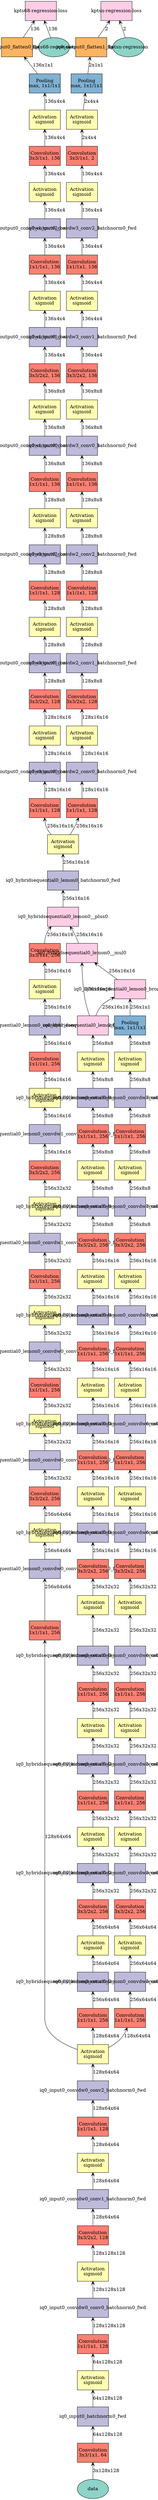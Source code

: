 digraph "../checkpoints/FM/v3/ok/init-128-normal-1.0-sym-v3" {
	data [label=data fillcolor="#8dd3c7" fixedsize=true height=0.8034 shape=oval style=filled width=1.3]
	iq0_input0_conv0_fwd [label="Convolution
3x3/1x1, 64" fillcolor="#fb8072" fixedsize=true height=0.8034 shape=box style=filled width=1.3]
	iq0_input0_batchnorm0_fwd [label=iq0_input0_batchnorm0_fwd fillcolor="#bebada" fixedsize=true height=0.8034 shape=box style=filled width=1.3]
	iq0_input0_sigmoid0_fwd [label="Activation
sigmoid" fillcolor="#ffffb3" fixedsize=true height=0.8034 shape=box style=filled width=1.3]
	iq0_input0_convdw0_conv0_conv0_fwd [label="Convolution
1x1/1x1, 128" fillcolor="#fb8072" fixedsize=true height=0.8034 shape=box style=filled width=1.3]
	iq0_input0_convdw0_conv0_batchnorm0_fwd [label=iq0_input0_convdw0_conv0_batchnorm0_fwd fillcolor="#bebada" fixedsize=true height=0.8034 shape=box style=filled width=1.3]
	iq0_input0_convdw0_conv0_sigmoid0_fwd [label="Activation
sigmoid" fillcolor="#ffffb3" fixedsize=true height=0.8034 shape=box style=filled width=1.3]
	iq0_input0_convdw0_conv1_conv0_fwd [label="Convolution
3x3/2x2, 128" fillcolor="#fb8072" fixedsize=true height=0.8034 shape=box style=filled width=1.3]
	iq0_input0_convdw0_conv1_batchnorm0_fwd [label=iq0_input0_convdw0_conv1_batchnorm0_fwd fillcolor="#bebada" fixedsize=true height=0.8034 shape=box style=filled width=1.3]
	iq0_input0_convdw0_conv1_sigmoid0_fwd [label="Activation
sigmoid" fillcolor="#ffffb3" fixedsize=true height=0.8034 shape=box style=filled width=1.3]
	iq0_input0_convdw0_conv2_conv0_fwd [label="Convolution
1x1/1x1, 128" fillcolor="#fb8072" fixedsize=true height=0.8034 shape=box style=filled width=1.3]
	iq0_input0_convdw0_conv2_batchnorm0_fwd [label=iq0_input0_convdw0_conv2_batchnorm0_fwd fillcolor="#bebada" fixedsize=true height=0.8034 shape=box style=filled width=1.3]
	iq0_input0_convdw0_conv2_sigmoid0_fwd [label="Activation
sigmoid" fillcolor="#ffffb3" fixedsize=true height=0.8034 shape=box style=filled width=1.3]
	iq0_hybridsequential0_lemon0_convdw0_conv0_conv0_fwd [label="Convolution
1x1/1x1, 256" fillcolor="#fb8072" fixedsize=true height=0.8034 shape=box style=filled width=1.3]
	iq0_hybridsequential0_lemon0_convdw0_conv0_batchnorm0_fwd [label=iq0_hybridsequential0_lemon0_convdw0_conv0_batchnorm0_fwd fillcolor="#bebada" fixedsize=true height=0.8034 shape=box style=filled width=1.3]
	iq0_hybridsequential0_lemon0_convdw0_conv0_sigmoid0_fwd [label="Activation
sigmoid" fillcolor="#ffffb3" fixedsize=true height=0.8034 shape=box style=filled width=1.3]
	iq0_hybridsequential0_lemon0_convdw0_conv1_conv0_fwd [label="Convolution
3x3/2x2, 256" fillcolor="#fb8072" fixedsize=true height=0.8034 shape=box style=filled width=1.3]
	iq0_hybridsequential0_lemon0_convdw0_conv1_batchnorm0_fwd [label=iq0_hybridsequential0_lemon0_convdw0_conv1_batchnorm0_fwd fillcolor="#bebada" fixedsize=true height=0.8034 shape=box style=filled width=1.3]
	iq0_hybridsequential0_lemon0_convdw0_conv1_sigmoid0_fwd [label="Activation
sigmoid" fillcolor="#ffffb3" fixedsize=true height=0.8034 shape=box style=filled width=1.3]
	iq0_hybridsequential0_lemon0_convdw0_conv2_conv0_fwd [label="Convolution
1x1/1x1, 256" fillcolor="#fb8072" fixedsize=true height=0.8034 shape=box style=filled width=1.3]
	iq0_hybridsequential0_lemon0_convdw0_conv2_batchnorm0_fwd [label=iq0_hybridsequential0_lemon0_convdw0_conv2_batchnorm0_fwd fillcolor="#bebada" fixedsize=true height=0.8034 shape=box style=filled width=1.3]
	iq0_hybridsequential0_lemon0_convdw0_conv2_sigmoid0_fwd [label="Activation
sigmoid" fillcolor="#ffffb3" fixedsize=true height=0.8034 shape=box style=filled width=1.3]
	iq0_hybridsequential0_lemon0_convdw1_conv0_conv0_fwd [label="Convolution
1x1/1x1, 256" fillcolor="#fb8072" fixedsize=true height=0.8034 shape=box style=filled width=1.3]
	iq0_hybridsequential0_lemon0_convdw1_conv0_batchnorm0_fwd [label=iq0_hybridsequential0_lemon0_convdw1_conv0_batchnorm0_fwd fillcolor="#bebada" fixedsize=true height=0.8034 shape=box style=filled width=1.3]
	iq0_hybridsequential0_lemon0_convdw1_conv0_sigmoid0_fwd [label="Activation
sigmoid" fillcolor="#ffffb3" fixedsize=true height=0.8034 shape=box style=filled width=1.3]
	iq0_hybridsequential0_lemon0_convdw1_conv1_conv0_fwd [label="Convolution
3x3/2x2, 256" fillcolor="#fb8072" fixedsize=true height=0.8034 shape=box style=filled width=1.3]
	iq0_hybridsequential0_lemon0_convdw1_conv1_batchnorm0_fwd [label=iq0_hybridsequential0_lemon0_convdw1_conv1_batchnorm0_fwd fillcolor="#bebada" fixedsize=true height=0.8034 shape=box style=filled width=1.3]
	iq0_hybridsequential0_lemon0_convdw1_conv1_sigmoid0_fwd [label="Activation
sigmoid" fillcolor="#ffffb3" fixedsize=true height=0.8034 shape=box style=filled width=1.3]
	iq0_hybridsequential0_lemon0_convdw1_conv2_conv0_fwd [label="Convolution
1x1/1x1, 256" fillcolor="#fb8072" fixedsize=true height=0.8034 shape=box style=filled width=1.3]
	iq0_hybridsequential0_lemon0_convdw1_conv2_batchnorm0_fwd [label=iq0_hybridsequential0_lemon0_convdw1_conv2_batchnorm0_fwd fillcolor="#bebada" fixedsize=true height=0.8034 shape=box style=filled width=1.3]
	iq0_hybridsequential0_lemon0_convdw1_conv2_sigmoid0_fwd [label="Activation
sigmoid" fillcolor="#ffffb3" fixedsize=true height=0.8034 shape=box style=filled width=1.3]
	iq0_hybridsequential0_lemon0_conv0_fwd [label="Convolution
3x3/1x1, 256" fillcolor="#fb8072" fixedsize=true height=0.8034 shape=box style=filled width=1.3]
	iq0_hybridsequential0_lemon0_convdw2_conv0_conv0_fwd [label="Convolution
1x1/1x1, 256" fillcolor="#fb8072" fixedsize=true height=0.8034 shape=box style=filled width=1.3]
	iq0_hybridsequential0_lemon0_convdw2_conv0_batchnorm0_fwd [label=iq0_hybridsequential0_lemon0_convdw2_conv0_batchnorm0_fwd fillcolor="#bebada" fixedsize=true height=0.8034 shape=box style=filled width=1.3]
	iq0_hybridsequential0_lemon0_convdw2_conv0_sigmoid0_fwd [label="Activation
sigmoid" fillcolor="#ffffb3" fixedsize=true height=0.8034 shape=box style=filled width=1.3]
	iq0_hybridsequential0_lemon0_convdw2_conv1_conv0_fwd [label="Convolution
3x3/2x2, 256" fillcolor="#fb8072" fixedsize=true height=0.8034 shape=box style=filled width=1.3]
	iq0_hybridsequential0_lemon0_convdw2_conv1_batchnorm0_fwd [label=iq0_hybridsequential0_lemon0_convdw2_conv1_batchnorm0_fwd fillcolor="#bebada" fixedsize=true height=0.8034 shape=box style=filled width=1.3]
	iq0_hybridsequential0_lemon0_convdw2_conv1_sigmoid0_fwd [label="Activation
sigmoid" fillcolor="#ffffb3" fixedsize=true height=0.8034 shape=box style=filled width=1.3]
	iq0_hybridsequential0_lemon0_convdw2_conv2_conv0_fwd [label="Convolution
1x1/1x1, 256" fillcolor="#fb8072" fixedsize=true height=0.8034 shape=box style=filled width=1.3]
	iq0_hybridsequential0_lemon0_convdw2_conv2_batchnorm0_fwd [label=iq0_hybridsequential0_lemon0_convdw2_conv2_batchnorm0_fwd fillcolor="#bebada" fixedsize=true height=0.8034 shape=box style=filled width=1.3]
	iq0_hybridsequential0_lemon0_convdw2_conv2_sigmoid0_fwd [label="Activation
sigmoid" fillcolor="#ffffb3" fixedsize=true height=0.8034 shape=box style=filled width=1.3]
	iq0_hybridsequential0_lemon0_convdw3_conv0_conv0_fwd [label="Convolution
1x1/1x1, 256" fillcolor="#fb8072" fixedsize=true height=0.8034 shape=box style=filled width=1.3]
	iq0_hybridsequential0_lemon0_convdw3_conv0_batchnorm0_fwd [label=iq0_hybridsequential0_lemon0_convdw3_conv0_batchnorm0_fwd fillcolor="#bebada" fixedsize=true height=0.8034 shape=box style=filled width=1.3]
	iq0_hybridsequential0_lemon0_convdw3_conv0_sigmoid0_fwd [label="Activation
sigmoid" fillcolor="#ffffb3" fixedsize=true height=0.8034 shape=box style=filled width=1.3]
	iq0_hybridsequential0_lemon0_convdw3_conv1_conv0_fwd [label="Convolution
3x3/2x2, 256" fillcolor="#fb8072" fixedsize=true height=0.8034 shape=box style=filled width=1.3]
	iq0_hybridsequential0_lemon0_convdw3_conv1_batchnorm0_fwd [label=iq0_hybridsequential0_lemon0_convdw3_conv1_batchnorm0_fwd fillcolor="#bebada" fixedsize=true height=0.8034 shape=box style=filled width=1.3]
	iq0_hybridsequential0_lemon0_convdw3_conv1_sigmoid0_fwd [label="Activation
sigmoid" fillcolor="#ffffb3" fixedsize=true height=0.8034 shape=box style=filled width=1.3]
	iq0_hybridsequential0_lemon0_convdw3_conv2_conv0_fwd [label="Convolution
1x1/1x1, 256" fillcolor="#fb8072" fixedsize=true height=0.8034 shape=box style=filled width=1.3]
	iq0_hybridsequential0_lemon0_convdw3_conv2_batchnorm0_fwd [label=iq0_hybridsequential0_lemon0_convdw3_conv2_batchnorm0_fwd fillcolor="#bebada" fixedsize=true height=0.8034 shape=box style=filled width=1.3]
	iq0_hybridsequential0_lemon0_convdw3_conv2_sigmoid0_fwd [label="Activation
sigmoid" fillcolor="#ffffb3" fixedsize=true height=0.8034 shape=box style=filled width=1.3]
	iq0_hybridsequential0_lemon0_convdw4_conv0_conv0_fwd [label="Convolution
1x1/1x1, 256" fillcolor="#fb8072" fixedsize=true height=0.8034 shape=box style=filled width=1.3]
	iq0_hybridsequential0_lemon0_convdw4_conv0_batchnorm0_fwd [label=iq0_hybridsequential0_lemon0_convdw4_conv0_batchnorm0_fwd fillcolor="#bebada" fixedsize=true height=0.8034 shape=box style=filled width=1.3]
	iq0_hybridsequential0_lemon0_convdw4_conv0_sigmoid0_fwd [label="Activation
sigmoid" fillcolor="#ffffb3" fixedsize=true height=0.8034 shape=box style=filled width=1.3]
	iq0_hybridsequential0_lemon0_convdw4_conv1_conv0_fwd [label="Convolution
3x3/2x2, 256" fillcolor="#fb8072" fixedsize=true height=0.8034 shape=box style=filled width=1.3]
	iq0_hybridsequential0_lemon0_convdw4_conv1_batchnorm0_fwd [label=iq0_hybridsequential0_lemon0_convdw4_conv1_batchnorm0_fwd fillcolor="#bebada" fixedsize=true height=0.8034 shape=box style=filled width=1.3]
	iq0_hybridsequential0_lemon0_convdw4_conv1_sigmoid0_fwd [label="Activation
sigmoid" fillcolor="#ffffb3" fixedsize=true height=0.8034 shape=box style=filled width=1.3]
	iq0_hybridsequential0_lemon0_convdw4_conv2_conv0_fwd [label="Convolution
1x1/1x1, 256" fillcolor="#fb8072" fixedsize=true height=0.8034 shape=box style=filled width=1.3]
	iq0_hybridsequential0_lemon0_convdw4_conv2_batchnorm0_fwd [label=iq0_hybridsequential0_lemon0_convdw4_conv2_batchnorm0_fwd fillcolor="#bebada" fixedsize=true height=0.8034 shape=box style=filled width=1.3]
	iq0_hybridsequential0_lemon0_convdw4_conv2_sigmoid0_fwd [label="Activation
sigmoid" fillcolor="#ffffb3" fixedsize=true height=0.8034 shape=box style=filled width=1.3]
	iq0_hybridsequential0_lemon0_conv1_fwd [label=iq0_hybridsequential0_lemon0_conv1_fwd fillcolor="#fccde5" fixedsize=true height=0.8034 shape=box style=filled width=1.3]
	iq0_hybridsequential0_lemon0_convdw5_conv0_conv0_fwd [label="Convolution
1x1/1x1, 256" fillcolor="#fb8072" fixedsize=true height=0.8034 shape=box style=filled width=1.3]
	iq0_hybridsequential0_lemon0_convdw5_conv0_batchnorm0_fwd [label=iq0_hybridsequential0_lemon0_convdw5_conv0_batchnorm0_fwd fillcolor="#bebada" fixedsize=true height=0.8034 shape=box style=filled width=1.3]
	iq0_hybridsequential0_lemon0_convdw5_conv0_sigmoid0_fwd [label="Activation
sigmoid" fillcolor="#ffffb3" fixedsize=true height=0.8034 shape=box style=filled width=1.3]
	iq0_hybridsequential0_lemon0_convdw5_conv1_conv0_fwd [label="Convolution
3x3/2x2, 256" fillcolor="#fb8072" fixedsize=true height=0.8034 shape=box style=filled width=1.3]
	iq0_hybridsequential0_lemon0_convdw5_conv1_batchnorm0_fwd [label=iq0_hybridsequential0_lemon0_convdw5_conv1_batchnorm0_fwd fillcolor="#bebada" fixedsize=true height=0.8034 shape=box style=filled width=1.3]
	iq0_hybridsequential0_lemon0_convdw5_conv1_sigmoid0_fwd [label="Activation
sigmoid" fillcolor="#ffffb3" fixedsize=true height=0.8034 shape=box style=filled width=1.3]
	iq0_hybridsequential0_lemon0_convdw5_conv2_conv0_fwd [label="Convolution
1x1/1x1, 256" fillcolor="#fb8072" fixedsize=true height=0.8034 shape=box style=filled width=1.3]
	iq0_hybridsequential0_lemon0_convdw5_conv2_batchnorm0_fwd [label=iq0_hybridsequential0_lemon0_convdw5_conv2_batchnorm0_fwd fillcolor="#bebada" fixedsize=true height=0.8034 shape=box style=filled width=1.3]
	iq0_hybridsequential0_lemon0_convdw5_conv2_sigmoid0_fwd [label="Activation
sigmoid" fillcolor="#ffffb3" fixedsize=true height=0.8034 shape=box style=filled width=1.3]
	iq0_hybridsequential0_lemon0_convdw6_conv0_conv0_fwd [label="Convolution
1x1/1x1, 256" fillcolor="#fb8072" fixedsize=true height=0.8034 shape=box style=filled width=1.3]
	iq0_hybridsequential0_lemon0_convdw6_conv0_batchnorm0_fwd [label=iq0_hybridsequential0_lemon0_convdw6_conv0_batchnorm0_fwd fillcolor="#bebada" fixedsize=true height=0.8034 shape=box style=filled width=1.3]
	iq0_hybridsequential0_lemon0_convdw6_conv0_sigmoid0_fwd [label="Activation
sigmoid" fillcolor="#ffffb3" fixedsize=true height=0.8034 shape=box style=filled width=1.3]
	iq0_hybridsequential0_lemon0_convdw6_conv1_conv0_fwd [label="Convolution
3x3/2x2, 256" fillcolor="#fb8072" fixedsize=true height=0.8034 shape=box style=filled width=1.3]
	iq0_hybridsequential0_lemon0_convdw6_conv1_batchnorm0_fwd [label=iq0_hybridsequential0_lemon0_convdw6_conv1_batchnorm0_fwd fillcolor="#bebada" fixedsize=true height=0.8034 shape=box style=filled width=1.3]
	iq0_hybridsequential0_lemon0_convdw6_conv1_sigmoid0_fwd [label="Activation
sigmoid" fillcolor="#ffffb3" fixedsize=true height=0.8034 shape=box style=filled width=1.3]
	iq0_hybridsequential0_lemon0_convdw6_conv2_conv0_fwd [label="Convolution
1x1/1x1, 256" fillcolor="#fb8072" fixedsize=true height=0.8034 shape=box style=filled width=1.3]
	iq0_hybridsequential0_lemon0_convdw6_conv2_batchnorm0_fwd [label=iq0_hybridsequential0_lemon0_convdw6_conv2_batchnorm0_fwd fillcolor="#bebada" fixedsize=true height=0.8034 shape=box style=filled width=1.3]
	iq0_hybridsequential0_lemon0_convdw6_conv2_sigmoid0_fwd [label="Activation
sigmoid" fillcolor="#ffffb3" fixedsize=true height=0.8034 shape=box style=filled width=1.3]
	iq0_hybridsequential0_lemon0_convdw7_conv0_conv0_fwd [label="Convolution
1x1/1x1, 256" fillcolor="#fb8072" fixedsize=true height=0.8034 shape=box style=filled width=1.3]
	iq0_hybridsequential0_lemon0_convdw7_conv0_batchnorm0_fwd [label=iq0_hybridsequential0_lemon0_convdw7_conv0_batchnorm0_fwd fillcolor="#bebada" fixedsize=true height=0.8034 shape=box style=filled width=1.3]
	iq0_hybridsequential0_lemon0_convdw7_conv0_sigmoid0_fwd [label="Activation
sigmoid" fillcolor="#ffffb3" fixedsize=true height=0.8034 shape=box style=filled width=1.3]
	iq0_hybridsequential0_lemon0_convdw7_conv1_conv0_fwd [label="Convolution
3x3/2x2, 256" fillcolor="#fb8072" fixedsize=true height=0.8034 shape=box style=filled width=1.3]
	iq0_hybridsequential0_lemon0_convdw7_conv1_batchnorm0_fwd [label=iq0_hybridsequential0_lemon0_convdw7_conv1_batchnorm0_fwd fillcolor="#bebada" fixedsize=true height=0.8034 shape=box style=filled width=1.3]
	iq0_hybridsequential0_lemon0_convdw7_conv1_sigmoid0_fwd [label="Activation
sigmoid" fillcolor="#ffffb3" fixedsize=true height=0.8034 shape=box style=filled width=1.3]
	iq0_hybridsequential0_lemon0_convdw7_conv2_conv0_fwd [label="Convolution
1x1/1x1, 256" fillcolor="#fb8072" fixedsize=true height=0.8034 shape=box style=filled width=1.3]
	iq0_hybridsequential0_lemon0_convdw7_conv2_batchnorm0_fwd [label=iq0_hybridsequential0_lemon0_convdw7_conv2_batchnorm0_fwd fillcolor="#bebada" fixedsize=true height=0.8034 shape=box style=filled width=1.3]
	iq0_hybridsequential0_lemon0_convdw7_conv2_sigmoid0_fwd [label="Activation
sigmoid" fillcolor="#ffffb3" fixedsize=true height=0.8034 shape=box style=filled width=1.3]
	iq0_hybridsequential0_lemon0_pool0_fwd [label="Pooling
max, 1x1/1x1" fillcolor="#80b1d3" fixedsize=true height=0.8034 shape=box style=filled width=1.3]
	iq0_hybridsequential0_lemon0_broadcast_like0 [label=iq0_hybridsequential0_lemon0_broadcast_like0 fillcolor="#fccde5" fixedsize=true height=0.8034 shape=box style=filled width=1.3]
	iq0_hybridsequential0_lemon0__mul0 [label=iq0_hybridsequential0_lemon0__mul0 fillcolor="#fccde5" fixedsize=true height=0.8034 shape=box style=filled width=1.3]
	iq0_hybridsequential0_lemon0__plus0 [label=iq0_hybridsequential0_lemon0__plus0 fillcolor="#fccde5" fixedsize=true height=0.8034 shape=box style=filled width=1.3]
	iq0_hybridsequential0_lemon0_batchnorm0_fwd [label=iq0_hybridsequential0_lemon0_batchnorm0_fwd fillcolor="#bebada" fixedsize=true height=0.8034 shape=box style=filled width=1.3]
	iq0_hybridsequential0_lemon0_sigmoid0_fwd [label="Activation
sigmoid" fillcolor="#ffffb3" fixedsize=true height=0.8034 shape=box style=filled width=1.3]
	iq0_output0_convdw0_conv0_conv0_fwd [label="Convolution
1x1/1x1, 128" fillcolor="#fb8072" fixedsize=true height=0.8034 shape=box style=filled width=1.3]
	iq0_output0_convdw0_conv0_batchnorm0_fwd [label=iq0_output0_convdw0_conv0_batchnorm0_fwd fillcolor="#bebada" fixedsize=true height=0.8034 shape=box style=filled width=1.3]
	iq0_output0_convdw0_conv0_sigmoid0_fwd [label="Activation
sigmoid" fillcolor="#ffffb3" fixedsize=true height=0.8034 shape=box style=filled width=1.3]
	iq0_output0_convdw0_conv1_conv0_fwd [label="Convolution
3x3/2x2, 128" fillcolor="#fb8072" fixedsize=true height=0.8034 shape=box style=filled width=1.3]
	iq0_output0_convdw0_conv1_batchnorm0_fwd [label=iq0_output0_convdw0_conv1_batchnorm0_fwd fillcolor="#bebada" fixedsize=true height=0.8034 shape=box style=filled width=1.3]
	iq0_output0_convdw0_conv1_sigmoid0_fwd [label="Activation
sigmoid" fillcolor="#ffffb3" fixedsize=true height=0.8034 shape=box style=filled width=1.3]
	iq0_output0_convdw0_conv2_conv0_fwd [label="Convolution
1x1/1x1, 128" fillcolor="#fb8072" fixedsize=true height=0.8034 shape=box style=filled width=1.3]
	iq0_output0_convdw0_conv2_batchnorm0_fwd [label=iq0_output0_convdw0_conv2_batchnorm0_fwd fillcolor="#bebada" fixedsize=true height=0.8034 shape=box style=filled width=1.3]
	iq0_output0_convdw0_conv2_sigmoid0_fwd [label="Activation
sigmoid" fillcolor="#ffffb3" fixedsize=true height=0.8034 shape=box style=filled width=1.3]
	iq0_output0_convdw1_conv0_conv0_fwd [label="Convolution
1x1/1x1, 136" fillcolor="#fb8072" fixedsize=true height=0.8034 shape=box style=filled width=1.3]
	iq0_output0_convdw1_conv0_batchnorm0_fwd [label=iq0_output0_convdw1_conv0_batchnorm0_fwd fillcolor="#bebada" fixedsize=true height=0.8034 shape=box style=filled width=1.3]
	iq0_output0_convdw1_conv0_sigmoid0_fwd [label="Activation
sigmoid" fillcolor="#ffffb3" fixedsize=true height=0.8034 shape=box style=filled width=1.3]
	iq0_output0_convdw1_conv1_conv0_fwd [label="Convolution
3x3/2x2, 136" fillcolor="#fb8072" fixedsize=true height=0.8034 shape=box style=filled width=1.3]
	iq0_output0_convdw1_conv1_batchnorm0_fwd [label=iq0_output0_convdw1_conv1_batchnorm0_fwd fillcolor="#bebada" fixedsize=true height=0.8034 shape=box style=filled width=1.3]
	iq0_output0_convdw1_conv1_sigmoid0_fwd [label="Activation
sigmoid" fillcolor="#ffffb3" fixedsize=true height=0.8034 shape=box style=filled width=1.3]
	iq0_output0_convdw1_conv2_conv0_fwd [label="Convolution
1x1/1x1, 136" fillcolor="#fb8072" fixedsize=true height=0.8034 shape=box style=filled width=1.3]
	iq0_output0_convdw1_conv2_batchnorm0_fwd [label=iq0_output0_convdw1_conv2_batchnorm0_fwd fillcolor="#bebada" fixedsize=true height=0.8034 shape=box style=filled width=1.3]
	iq0_output0_convdw1_conv2_sigmoid0_fwd [label="Activation
sigmoid" fillcolor="#ffffb3" fixedsize=true height=0.8034 shape=box style=filled width=1.3]
	iq0_output0_conv0_fwd [label="Convolution
3x3/1x1, 136" fillcolor="#fb8072" fixedsize=true height=0.8034 shape=box style=filled width=1.3]
	iq0_output0_sigmoid0_fwd [label="Activation
sigmoid" fillcolor="#ffffb3" fixedsize=true height=0.8034 shape=box style=filled width=1.3]
	iq0_output0_pool0_fwd [label="Pooling
max, 1x1/1x1" fillcolor="#80b1d3" fixedsize=true height=0.8034 shape=box style=filled width=1.3]
	iq0_output0_flatten0_flatten0 [label=iq0_output0_flatten0_flatten0 fillcolor="#fdb462" fixedsize=true height=0.8034 shape=box style=filled width=1.3]
	"kpts68-regression" [label="kpts68-regression" fillcolor="#8dd3c7" fixedsize=true height=0.8034 shape=oval style=filled width=1.3]
	"kpts68-regression-loss" [label="kpts68-regression-loss" fillcolor="#fccde5" fixedsize=true height=0.8034 shape=box style=filled width=1.3]
	iq0_output0_convdw2_conv0_conv0_fwd [label="Convolution
1x1/1x1, 128" fillcolor="#fb8072" fixedsize=true height=0.8034 shape=box style=filled width=1.3]
	iq0_output0_convdw2_conv0_batchnorm0_fwd [label=iq0_output0_convdw2_conv0_batchnorm0_fwd fillcolor="#bebada" fixedsize=true height=0.8034 shape=box style=filled width=1.3]
	iq0_output0_convdw2_conv0_sigmoid0_fwd [label="Activation
sigmoid" fillcolor="#ffffb3" fixedsize=true height=0.8034 shape=box style=filled width=1.3]
	iq0_output0_convdw2_conv1_conv0_fwd [label="Convolution
3x3/2x2, 128" fillcolor="#fb8072" fixedsize=true height=0.8034 shape=box style=filled width=1.3]
	iq0_output0_convdw2_conv1_batchnorm0_fwd [label=iq0_output0_convdw2_conv1_batchnorm0_fwd fillcolor="#bebada" fixedsize=true height=0.8034 shape=box style=filled width=1.3]
	iq0_output0_convdw2_conv1_sigmoid0_fwd [label="Activation
sigmoid" fillcolor="#ffffb3" fixedsize=true height=0.8034 shape=box style=filled width=1.3]
	iq0_output0_convdw2_conv2_conv0_fwd [label="Convolution
1x1/1x1, 128" fillcolor="#fb8072" fixedsize=true height=0.8034 shape=box style=filled width=1.3]
	iq0_output0_convdw2_conv2_batchnorm0_fwd [label=iq0_output0_convdw2_conv2_batchnorm0_fwd fillcolor="#bebada" fixedsize=true height=0.8034 shape=box style=filled width=1.3]
	iq0_output0_convdw2_conv2_sigmoid0_fwd [label="Activation
sigmoid" fillcolor="#ffffb3" fixedsize=true height=0.8034 shape=box style=filled width=1.3]
	iq0_output0_convdw3_conv0_conv0_fwd [label="Convolution
1x1/1x1, 136" fillcolor="#fb8072" fixedsize=true height=0.8034 shape=box style=filled width=1.3]
	iq0_output0_convdw3_conv0_batchnorm0_fwd [label=iq0_output0_convdw3_conv0_batchnorm0_fwd fillcolor="#bebada" fixedsize=true height=0.8034 shape=box style=filled width=1.3]
	iq0_output0_convdw3_conv0_sigmoid0_fwd [label="Activation
sigmoid" fillcolor="#ffffb3" fixedsize=true height=0.8034 shape=box style=filled width=1.3]
	iq0_output0_convdw3_conv1_conv0_fwd [label="Convolution
3x3/2x2, 136" fillcolor="#fb8072" fixedsize=true height=0.8034 shape=box style=filled width=1.3]
	iq0_output0_convdw3_conv1_batchnorm0_fwd [label=iq0_output0_convdw3_conv1_batchnorm0_fwd fillcolor="#bebada" fixedsize=true height=0.8034 shape=box style=filled width=1.3]
	iq0_output0_convdw3_conv1_sigmoid0_fwd [label="Activation
sigmoid" fillcolor="#ffffb3" fixedsize=true height=0.8034 shape=box style=filled width=1.3]
	iq0_output0_convdw3_conv2_conv0_fwd [label="Convolution
1x1/1x1, 136" fillcolor="#fb8072" fixedsize=true height=0.8034 shape=box style=filled width=1.3]
	iq0_output0_convdw3_conv2_batchnorm0_fwd [label=iq0_output0_convdw3_conv2_batchnorm0_fwd fillcolor="#bebada" fixedsize=true height=0.8034 shape=box style=filled width=1.3]
	iq0_output0_convdw3_conv2_sigmoid0_fwd [label="Activation
sigmoid" fillcolor="#ffffb3" fixedsize=true height=0.8034 shape=box style=filled width=1.3]
	iq0_output0_conv1_fwd [label="Convolution
3x3/1x1, 2" fillcolor="#fb8072" fixedsize=true height=0.8034 shape=box style=filled width=1.3]
	iq0_output0_sigmoid1_fwd [label="Activation
sigmoid" fillcolor="#ffffb3" fixedsize=true height=0.8034 shape=box style=filled width=1.3]
	iq0_output0_pool1_fwd [label="Pooling
max, 1x1/1x1" fillcolor="#80b1d3" fixedsize=true height=0.8034 shape=box style=filled width=1.3]
	iq0_output0_flatten1_flatten0 [label=iq0_output0_flatten1_flatten0 fillcolor="#fdb462" fixedsize=true height=0.8034 shape=box style=filled width=1.3]
	"kptsn-regression" [label="kptsn-regression" fillcolor="#8dd3c7" fixedsize=true height=0.8034 shape=oval style=filled width=1.3]
	"kptsn-regression-loss" [label="kptsn-regression-loss" fillcolor="#fccde5" fixedsize=true height=0.8034 shape=box style=filled width=1.3]
	iq0_input0_conv0_fwd -> data [label="3x128x128" arrowtail=open dir=back]
	iq0_input0_batchnorm0_fwd -> iq0_input0_conv0_fwd [label="64x128x128" arrowtail=open dir=back]
	iq0_input0_sigmoid0_fwd -> iq0_input0_batchnorm0_fwd [label="64x128x128" arrowtail=open dir=back]
	iq0_input0_convdw0_conv0_conv0_fwd -> iq0_input0_sigmoid0_fwd [label="64x128x128" arrowtail=open dir=back]
	iq0_input0_convdw0_conv0_batchnorm0_fwd -> iq0_input0_convdw0_conv0_conv0_fwd [label="128x128x128" arrowtail=open dir=back]
	iq0_input0_convdw0_conv0_sigmoid0_fwd -> iq0_input0_convdw0_conv0_batchnorm0_fwd [label="128x128x128" arrowtail=open dir=back]
	iq0_input0_convdw0_conv1_conv0_fwd -> iq0_input0_convdw0_conv0_sigmoid0_fwd [label="128x128x128" arrowtail=open dir=back]
	iq0_input0_convdw0_conv1_batchnorm0_fwd -> iq0_input0_convdw0_conv1_conv0_fwd [label="128x64x64" arrowtail=open dir=back]
	iq0_input0_convdw0_conv1_sigmoid0_fwd -> iq0_input0_convdw0_conv1_batchnorm0_fwd [label="128x64x64" arrowtail=open dir=back]
	iq0_input0_convdw0_conv2_conv0_fwd -> iq0_input0_convdw0_conv1_sigmoid0_fwd [label="128x64x64" arrowtail=open dir=back]
	iq0_input0_convdw0_conv2_batchnorm0_fwd -> iq0_input0_convdw0_conv2_conv0_fwd [label="128x64x64" arrowtail=open dir=back]
	iq0_input0_convdw0_conv2_sigmoid0_fwd -> iq0_input0_convdw0_conv2_batchnorm0_fwd [label="128x64x64" arrowtail=open dir=back]
	iq0_hybridsequential0_lemon0_convdw0_conv0_conv0_fwd -> iq0_input0_convdw0_conv2_sigmoid0_fwd [label="128x64x64" arrowtail=open dir=back]
	iq0_hybridsequential0_lemon0_convdw0_conv0_batchnorm0_fwd -> iq0_hybridsequential0_lemon0_convdw0_conv0_conv0_fwd [label="256x64x64" arrowtail=open dir=back]
	iq0_hybridsequential0_lemon0_convdw0_conv0_sigmoid0_fwd -> iq0_hybridsequential0_lemon0_convdw0_conv0_batchnorm0_fwd [label="256x64x64" arrowtail=open dir=back]
	iq0_hybridsequential0_lemon0_convdw0_conv1_conv0_fwd -> iq0_hybridsequential0_lemon0_convdw0_conv0_sigmoid0_fwd [label="256x64x64" arrowtail=open dir=back]
	iq0_hybridsequential0_lemon0_convdw0_conv1_batchnorm0_fwd -> iq0_hybridsequential0_lemon0_convdw0_conv1_conv0_fwd [label="256x32x32" arrowtail=open dir=back]
	iq0_hybridsequential0_lemon0_convdw0_conv1_sigmoid0_fwd -> iq0_hybridsequential0_lemon0_convdw0_conv1_batchnorm0_fwd [label="256x32x32" arrowtail=open dir=back]
	iq0_hybridsequential0_lemon0_convdw0_conv2_conv0_fwd -> iq0_hybridsequential0_lemon0_convdw0_conv1_sigmoid0_fwd [label="256x32x32" arrowtail=open dir=back]
	iq0_hybridsequential0_lemon0_convdw0_conv2_batchnorm0_fwd -> iq0_hybridsequential0_lemon0_convdw0_conv2_conv0_fwd [label="256x32x32" arrowtail=open dir=back]
	iq0_hybridsequential0_lemon0_convdw0_conv2_sigmoid0_fwd -> iq0_hybridsequential0_lemon0_convdw0_conv2_batchnorm0_fwd [label="256x32x32" arrowtail=open dir=back]
	iq0_hybridsequential0_lemon0_convdw1_conv0_conv0_fwd -> iq0_hybridsequential0_lemon0_convdw0_conv2_sigmoid0_fwd [label="256x32x32" arrowtail=open dir=back]
	iq0_hybridsequential0_lemon0_convdw1_conv0_batchnorm0_fwd -> iq0_hybridsequential0_lemon0_convdw1_conv0_conv0_fwd [label="256x32x32" arrowtail=open dir=back]
	iq0_hybridsequential0_lemon0_convdw1_conv0_sigmoid0_fwd -> iq0_hybridsequential0_lemon0_convdw1_conv0_batchnorm0_fwd [label="256x32x32" arrowtail=open dir=back]
	iq0_hybridsequential0_lemon0_convdw1_conv1_conv0_fwd -> iq0_hybridsequential0_lemon0_convdw1_conv0_sigmoid0_fwd [label="256x32x32" arrowtail=open dir=back]
	iq0_hybridsequential0_lemon0_convdw1_conv1_batchnorm0_fwd -> iq0_hybridsequential0_lemon0_convdw1_conv1_conv0_fwd [label="256x16x16" arrowtail=open dir=back]
	iq0_hybridsequential0_lemon0_convdw1_conv1_sigmoid0_fwd -> iq0_hybridsequential0_lemon0_convdw1_conv1_batchnorm0_fwd [label="256x16x16" arrowtail=open dir=back]
	iq0_hybridsequential0_lemon0_convdw1_conv2_conv0_fwd -> iq0_hybridsequential0_lemon0_convdw1_conv1_sigmoid0_fwd [label="256x16x16" arrowtail=open dir=back]
	iq0_hybridsequential0_lemon0_convdw1_conv2_batchnorm0_fwd -> iq0_hybridsequential0_lemon0_convdw1_conv2_conv0_fwd [label="256x16x16" arrowtail=open dir=back]
	iq0_hybridsequential0_lemon0_convdw1_conv2_sigmoid0_fwd -> iq0_hybridsequential0_lemon0_convdw1_conv2_batchnorm0_fwd [label="256x16x16" arrowtail=open dir=back]
	iq0_hybridsequential0_lemon0_conv0_fwd -> iq0_hybridsequential0_lemon0_convdw1_conv2_sigmoid0_fwd [label="256x16x16" arrowtail=open dir=back]
	iq0_hybridsequential0_lemon0_convdw2_conv0_conv0_fwd -> iq0_input0_convdw0_conv2_sigmoid0_fwd [label="128x64x64" arrowtail=open dir=back]
	iq0_hybridsequential0_lemon0_convdw2_conv0_batchnorm0_fwd -> iq0_hybridsequential0_lemon0_convdw2_conv0_conv0_fwd [label="256x64x64" arrowtail=open dir=back]
	iq0_hybridsequential0_lemon0_convdw2_conv0_sigmoid0_fwd -> iq0_hybridsequential0_lemon0_convdw2_conv0_batchnorm0_fwd [label="256x64x64" arrowtail=open dir=back]
	iq0_hybridsequential0_lemon0_convdw2_conv1_conv0_fwd -> iq0_hybridsequential0_lemon0_convdw2_conv0_sigmoid0_fwd [label="256x64x64" arrowtail=open dir=back]
	iq0_hybridsequential0_lemon0_convdw2_conv1_batchnorm0_fwd -> iq0_hybridsequential0_lemon0_convdw2_conv1_conv0_fwd [label="256x32x32" arrowtail=open dir=back]
	iq0_hybridsequential0_lemon0_convdw2_conv1_sigmoid0_fwd -> iq0_hybridsequential0_lemon0_convdw2_conv1_batchnorm0_fwd [label="256x32x32" arrowtail=open dir=back]
	iq0_hybridsequential0_lemon0_convdw2_conv2_conv0_fwd -> iq0_hybridsequential0_lemon0_convdw2_conv1_sigmoid0_fwd [label="256x32x32" arrowtail=open dir=back]
	iq0_hybridsequential0_lemon0_convdw2_conv2_batchnorm0_fwd -> iq0_hybridsequential0_lemon0_convdw2_conv2_conv0_fwd [label="256x32x32" arrowtail=open dir=back]
	iq0_hybridsequential0_lemon0_convdw2_conv2_sigmoid0_fwd -> iq0_hybridsequential0_lemon0_convdw2_conv2_batchnorm0_fwd [label="256x32x32" arrowtail=open dir=back]
	iq0_hybridsequential0_lemon0_convdw3_conv0_conv0_fwd -> iq0_hybridsequential0_lemon0_convdw2_conv2_sigmoid0_fwd [label="256x32x32" arrowtail=open dir=back]
	iq0_hybridsequential0_lemon0_convdw3_conv0_batchnorm0_fwd -> iq0_hybridsequential0_lemon0_convdw3_conv0_conv0_fwd [label="256x32x32" arrowtail=open dir=back]
	iq0_hybridsequential0_lemon0_convdw3_conv0_sigmoid0_fwd -> iq0_hybridsequential0_lemon0_convdw3_conv0_batchnorm0_fwd [label="256x32x32" arrowtail=open dir=back]
	iq0_hybridsequential0_lemon0_convdw3_conv1_conv0_fwd -> iq0_hybridsequential0_lemon0_convdw3_conv0_sigmoid0_fwd [label="256x32x32" arrowtail=open dir=back]
	iq0_hybridsequential0_lemon0_convdw3_conv1_batchnorm0_fwd -> iq0_hybridsequential0_lemon0_convdw3_conv1_conv0_fwd [label="256x16x16" arrowtail=open dir=back]
	iq0_hybridsequential0_lemon0_convdw3_conv1_sigmoid0_fwd -> iq0_hybridsequential0_lemon0_convdw3_conv1_batchnorm0_fwd [label="256x16x16" arrowtail=open dir=back]
	iq0_hybridsequential0_lemon0_convdw3_conv2_conv0_fwd -> iq0_hybridsequential0_lemon0_convdw3_conv1_sigmoid0_fwd [label="256x16x16" arrowtail=open dir=back]
	iq0_hybridsequential0_lemon0_convdw3_conv2_batchnorm0_fwd -> iq0_hybridsequential0_lemon0_convdw3_conv2_conv0_fwd [label="256x16x16" arrowtail=open dir=back]
	iq0_hybridsequential0_lemon0_convdw3_conv2_sigmoid0_fwd -> iq0_hybridsequential0_lemon0_convdw3_conv2_batchnorm0_fwd [label="256x16x16" arrowtail=open dir=back]
	iq0_hybridsequential0_lemon0_convdw4_conv0_conv0_fwd -> iq0_hybridsequential0_lemon0_convdw3_conv2_sigmoid0_fwd [label="256x16x16" arrowtail=open dir=back]
	iq0_hybridsequential0_lemon0_convdw4_conv0_batchnorm0_fwd -> iq0_hybridsequential0_lemon0_convdw4_conv0_conv0_fwd [label="256x16x16" arrowtail=open dir=back]
	iq0_hybridsequential0_lemon0_convdw4_conv0_sigmoid0_fwd -> iq0_hybridsequential0_lemon0_convdw4_conv0_batchnorm0_fwd [label="256x16x16" arrowtail=open dir=back]
	iq0_hybridsequential0_lemon0_convdw4_conv1_conv0_fwd -> iq0_hybridsequential0_lemon0_convdw4_conv0_sigmoid0_fwd [label="256x16x16" arrowtail=open dir=back]
	iq0_hybridsequential0_lemon0_convdw4_conv1_batchnorm0_fwd -> iq0_hybridsequential0_lemon0_convdw4_conv1_conv0_fwd [label="256x8x8" arrowtail=open dir=back]
	iq0_hybridsequential0_lemon0_convdw4_conv1_sigmoid0_fwd -> iq0_hybridsequential0_lemon0_convdw4_conv1_batchnorm0_fwd [label="256x8x8" arrowtail=open dir=back]
	iq0_hybridsequential0_lemon0_convdw4_conv2_conv0_fwd -> iq0_hybridsequential0_lemon0_convdw4_conv1_sigmoid0_fwd [label="256x8x8" arrowtail=open dir=back]
	iq0_hybridsequential0_lemon0_convdw4_conv2_batchnorm0_fwd -> iq0_hybridsequential0_lemon0_convdw4_conv2_conv0_fwd [label="256x8x8" arrowtail=open dir=back]
	iq0_hybridsequential0_lemon0_convdw4_conv2_sigmoid0_fwd -> iq0_hybridsequential0_lemon0_convdw4_conv2_batchnorm0_fwd [label="256x8x8" arrowtail=open dir=back]
	iq0_hybridsequential0_lemon0_conv1_fwd -> iq0_hybridsequential0_lemon0_convdw4_conv2_sigmoid0_fwd [label="256x8x8" arrowtail=open dir=back]
	iq0_hybridsequential0_lemon0_convdw5_conv0_conv0_fwd -> iq0_input0_convdw0_conv2_sigmoid0_fwd [label="128x64x64" arrowtail=open dir=back]
	iq0_hybridsequential0_lemon0_convdw5_conv0_batchnorm0_fwd -> iq0_hybridsequential0_lemon0_convdw5_conv0_conv0_fwd [label="256x64x64" arrowtail=open dir=back]
	iq0_hybridsequential0_lemon0_convdw5_conv0_sigmoid0_fwd -> iq0_hybridsequential0_lemon0_convdw5_conv0_batchnorm0_fwd [label="256x64x64" arrowtail=open dir=back]
	iq0_hybridsequential0_lemon0_convdw5_conv1_conv0_fwd -> iq0_hybridsequential0_lemon0_convdw5_conv0_sigmoid0_fwd [label="256x64x64" arrowtail=open dir=back]
	iq0_hybridsequential0_lemon0_convdw5_conv1_batchnorm0_fwd -> iq0_hybridsequential0_lemon0_convdw5_conv1_conv0_fwd [label="256x32x32" arrowtail=open dir=back]
	iq0_hybridsequential0_lemon0_convdw5_conv1_sigmoid0_fwd -> iq0_hybridsequential0_lemon0_convdw5_conv1_batchnorm0_fwd [label="256x32x32" arrowtail=open dir=back]
	iq0_hybridsequential0_lemon0_convdw5_conv2_conv0_fwd -> iq0_hybridsequential0_lemon0_convdw5_conv1_sigmoid0_fwd [label="256x32x32" arrowtail=open dir=back]
	iq0_hybridsequential0_lemon0_convdw5_conv2_batchnorm0_fwd -> iq0_hybridsequential0_lemon0_convdw5_conv2_conv0_fwd [label="256x32x32" arrowtail=open dir=back]
	iq0_hybridsequential0_lemon0_convdw5_conv2_sigmoid0_fwd -> iq0_hybridsequential0_lemon0_convdw5_conv2_batchnorm0_fwd [label="256x32x32" arrowtail=open dir=back]
	iq0_hybridsequential0_lemon0_convdw6_conv0_conv0_fwd -> iq0_hybridsequential0_lemon0_convdw5_conv2_sigmoid0_fwd [label="256x32x32" arrowtail=open dir=back]
	iq0_hybridsequential0_lemon0_convdw6_conv0_batchnorm0_fwd -> iq0_hybridsequential0_lemon0_convdw6_conv0_conv0_fwd [label="256x32x32" arrowtail=open dir=back]
	iq0_hybridsequential0_lemon0_convdw6_conv0_sigmoid0_fwd -> iq0_hybridsequential0_lemon0_convdw6_conv0_batchnorm0_fwd [label="256x32x32" arrowtail=open dir=back]
	iq0_hybridsequential0_lemon0_convdw6_conv1_conv0_fwd -> iq0_hybridsequential0_lemon0_convdw6_conv0_sigmoid0_fwd [label="256x32x32" arrowtail=open dir=back]
	iq0_hybridsequential0_lemon0_convdw6_conv1_batchnorm0_fwd -> iq0_hybridsequential0_lemon0_convdw6_conv1_conv0_fwd [label="256x16x16" arrowtail=open dir=back]
	iq0_hybridsequential0_lemon0_convdw6_conv1_sigmoid0_fwd -> iq0_hybridsequential0_lemon0_convdw6_conv1_batchnorm0_fwd [label="256x16x16" arrowtail=open dir=back]
	iq0_hybridsequential0_lemon0_convdw6_conv2_conv0_fwd -> iq0_hybridsequential0_lemon0_convdw6_conv1_sigmoid0_fwd [label="256x16x16" arrowtail=open dir=back]
	iq0_hybridsequential0_lemon0_convdw6_conv2_batchnorm0_fwd -> iq0_hybridsequential0_lemon0_convdw6_conv2_conv0_fwd [label="256x16x16" arrowtail=open dir=back]
	iq0_hybridsequential0_lemon0_convdw6_conv2_sigmoid0_fwd -> iq0_hybridsequential0_lemon0_convdw6_conv2_batchnorm0_fwd [label="256x16x16" arrowtail=open dir=back]
	iq0_hybridsequential0_lemon0_convdw7_conv0_conv0_fwd -> iq0_hybridsequential0_lemon0_convdw6_conv2_sigmoid0_fwd [label="256x16x16" arrowtail=open dir=back]
	iq0_hybridsequential0_lemon0_convdw7_conv0_batchnorm0_fwd -> iq0_hybridsequential0_lemon0_convdw7_conv0_conv0_fwd [label="256x16x16" arrowtail=open dir=back]
	iq0_hybridsequential0_lemon0_convdw7_conv0_sigmoid0_fwd -> iq0_hybridsequential0_lemon0_convdw7_conv0_batchnorm0_fwd [label="256x16x16" arrowtail=open dir=back]
	iq0_hybridsequential0_lemon0_convdw7_conv1_conv0_fwd -> iq0_hybridsequential0_lemon0_convdw7_conv0_sigmoid0_fwd [label="256x16x16" arrowtail=open dir=back]
	iq0_hybridsequential0_lemon0_convdw7_conv1_batchnorm0_fwd -> iq0_hybridsequential0_lemon0_convdw7_conv1_conv0_fwd [label="256x8x8" arrowtail=open dir=back]
	iq0_hybridsequential0_lemon0_convdw7_conv1_sigmoid0_fwd -> iq0_hybridsequential0_lemon0_convdw7_conv1_batchnorm0_fwd [label="256x8x8" arrowtail=open dir=back]
	iq0_hybridsequential0_lemon0_convdw7_conv2_conv0_fwd -> iq0_hybridsequential0_lemon0_convdw7_conv1_sigmoid0_fwd [label="256x8x8" arrowtail=open dir=back]
	iq0_hybridsequential0_lemon0_convdw7_conv2_batchnorm0_fwd -> iq0_hybridsequential0_lemon0_convdw7_conv2_conv0_fwd [label="256x8x8" arrowtail=open dir=back]
	iq0_hybridsequential0_lemon0_convdw7_conv2_sigmoid0_fwd -> iq0_hybridsequential0_lemon0_convdw7_conv2_batchnorm0_fwd [label="256x8x8" arrowtail=open dir=back]
	iq0_hybridsequential0_lemon0_pool0_fwd -> iq0_hybridsequential0_lemon0_convdw7_conv2_sigmoid0_fwd [label="256x8x8" arrowtail=open dir=back]
	iq0_hybridsequential0_lemon0_broadcast_like0 -> iq0_hybridsequential0_lemon0_pool0_fwd [label="256x1x1" arrowtail=open dir=back]
	iq0_hybridsequential0_lemon0_broadcast_like0 -> iq0_hybridsequential0_lemon0_conv1_fwd [label="256x16x16" arrowtail=open dir=back]
	iq0_hybridsequential0_lemon0__mul0 -> iq0_hybridsequential0_lemon0_conv1_fwd [label="256x16x16" arrowtail=open dir=back]
	iq0_hybridsequential0_lemon0__mul0 -> iq0_hybridsequential0_lemon0_broadcast_like0 [label="256x16x16" arrowtail=open dir=back]
	iq0_hybridsequential0_lemon0__plus0 -> iq0_hybridsequential0_lemon0_conv0_fwd [label="256x16x16" arrowtail=open dir=back]
	iq0_hybridsequential0_lemon0__plus0 -> iq0_hybridsequential0_lemon0__mul0 [label="256x16x16" arrowtail=open dir=back]
	iq0_hybridsequential0_lemon0_batchnorm0_fwd -> iq0_hybridsequential0_lemon0__plus0 [label="256x16x16" arrowtail=open dir=back]
	iq0_hybridsequential0_lemon0_sigmoid0_fwd -> iq0_hybridsequential0_lemon0_batchnorm0_fwd [label="256x16x16" arrowtail=open dir=back]
	iq0_output0_convdw0_conv0_conv0_fwd -> iq0_hybridsequential0_lemon0_sigmoid0_fwd [label="256x16x16" arrowtail=open dir=back]
	iq0_output0_convdw0_conv0_batchnorm0_fwd -> iq0_output0_convdw0_conv0_conv0_fwd [label="128x16x16" arrowtail=open dir=back]
	iq0_output0_convdw0_conv0_sigmoid0_fwd -> iq0_output0_convdw0_conv0_batchnorm0_fwd [label="128x16x16" arrowtail=open dir=back]
	iq0_output0_convdw0_conv1_conv0_fwd -> iq0_output0_convdw0_conv0_sigmoid0_fwd [label="128x16x16" arrowtail=open dir=back]
	iq0_output0_convdw0_conv1_batchnorm0_fwd -> iq0_output0_convdw0_conv1_conv0_fwd [label="128x8x8" arrowtail=open dir=back]
	iq0_output0_convdw0_conv1_sigmoid0_fwd -> iq0_output0_convdw0_conv1_batchnorm0_fwd [label="128x8x8" arrowtail=open dir=back]
	iq0_output0_convdw0_conv2_conv0_fwd -> iq0_output0_convdw0_conv1_sigmoid0_fwd [label="128x8x8" arrowtail=open dir=back]
	iq0_output0_convdw0_conv2_batchnorm0_fwd -> iq0_output0_convdw0_conv2_conv0_fwd [label="128x8x8" arrowtail=open dir=back]
	iq0_output0_convdw0_conv2_sigmoid0_fwd -> iq0_output0_convdw0_conv2_batchnorm0_fwd [label="128x8x8" arrowtail=open dir=back]
	iq0_output0_convdw1_conv0_conv0_fwd -> iq0_output0_convdw0_conv2_sigmoid0_fwd [label="128x8x8" arrowtail=open dir=back]
	iq0_output0_convdw1_conv0_batchnorm0_fwd -> iq0_output0_convdw1_conv0_conv0_fwd [label="136x8x8" arrowtail=open dir=back]
	iq0_output0_convdw1_conv0_sigmoid0_fwd -> iq0_output0_convdw1_conv0_batchnorm0_fwd [label="136x8x8" arrowtail=open dir=back]
	iq0_output0_convdw1_conv1_conv0_fwd -> iq0_output0_convdw1_conv0_sigmoid0_fwd [label="136x8x8" arrowtail=open dir=back]
	iq0_output0_convdw1_conv1_batchnorm0_fwd -> iq0_output0_convdw1_conv1_conv0_fwd [label="136x4x4" arrowtail=open dir=back]
	iq0_output0_convdw1_conv1_sigmoid0_fwd -> iq0_output0_convdw1_conv1_batchnorm0_fwd [label="136x4x4" arrowtail=open dir=back]
	iq0_output0_convdw1_conv2_conv0_fwd -> iq0_output0_convdw1_conv1_sigmoid0_fwd [label="136x4x4" arrowtail=open dir=back]
	iq0_output0_convdw1_conv2_batchnorm0_fwd -> iq0_output0_convdw1_conv2_conv0_fwd [label="136x4x4" arrowtail=open dir=back]
	iq0_output0_convdw1_conv2_sigmoid0_fwd -> iq0_output0_convdw1_conv2_batchnorm0_fwd [label="136x4x4" arrowtail=open dir=back]
	iq0_output0_conv0_fwd -> iq0_output0_convdw1_conv2_sigmoid0_fwd [label="136x4x4" arrowtail=open dir=back]
	iq0_output0_sigmoid0_fwd -> iq0_output0_conv0_fwd [label="136x4x4" arrowtail=open dir=back]
	iq0_output0_pool0_fwd -> iq0_output0_sigmoid0_fwd [label="136x4x4" arrowtail=open dir=back]
	iq0_output0_flatten0_flatten0 -> iq0_output0_pool0_fwd [label="136x1x1" arrowtail=open dir=back]
	"kpts68-regression-loss" -> iq0_output0_flatten0_flatten0 [label=136 arrowtail=open dir=back]
	"kpts68-regression-loss" -> "kpts68-regression" [label=136 arrowtail=open dir=back]
	iq0_output0_convdw2_conv0_conv0_fwd -> iq0_hybridsequential0_lemon0_sigmoid0_fwd [label="256x16x16" arrowtail=open dir=back]
	iq0_output0_convdw2_conv0_batchnorm0_fwd -> iq0_output0_convdw2_conv0_conv0_fwd [label="128x16x16" arrowtail=open dir=back]
	iq0_output0_convdw2_conv0_sigmoid0_fwd -> iq0_output0_convdw2_conv0_batchnorm0_fwd [label="128x16x16" arrowtail=open dir=back]
	iq0_output0_convdw2_conv1_conv0_fwd -> iq0_output0_convdw2_conv0_sigmoid0_fwd [label="128x16x16" arrowtail=open dir=back]
	iq0_output0_convdw2_conv1_batchnorm0_fwd -> iq0_output0_convdw2_conv1_conv0_fwd [label="128x8x8" arrowtail=open dir=back]
	iq0_output0_convdw2_conv1_sigmoid0_fwd -> iq0_output0_convdw2_conv1_batchnorm0_fwd [label="128x8x8" arrowtail=open dir=back]
	iq0_output0_convdw2_conv2_conv0_fwd -> iq0_output0_convdw2_conv1_sigmoid0_fwd [label="128x8x8" arrowtail=open dir=back]
	iq0_output0_convdw2_conv2_batchnorm0_fwd -> iq0_output0_convdw2_conv2_conv0_fwd [label="128x8x8" arrowtail=open dir=back]
	iq0_output0_convdw2_conv2_sigmoid0_fwd -> iq0_output0_convdw2_conv2_batchnorm0_fwd [label="128x8x8" arrowtail=open dir=back]
	iq0_output0_convdw3_conv0_conv0_fwd -> iq0_output0_convdw2_conv2_sigmoid0_fwd [label="128x8x8" arrowtail=open dir=back]
	iq0_output0_convdw3_conv0_batchnorm0_fwd -> iq0_output0_convdw3_conv0_conv0_fwd [label="136x8x8" arrowtail=open dir=back]
	iq0_output0_convdw3_conv0_sigmoid0_fwd -> iq0_output0_convdw3_conv0_batchnorm0_fwd [label="136x8x8" arrowtail=open dir=back]
	iq0_output0_convdw3_conv1_conv0_fwd -> iq0_output0_convdw3_conv0_sigmoid0_fwd [label="136x8x8" arrowtail=open dir=back]
	iq0_output0_convdw3_conv1_batchnorm0_fwd -> iq0_output0_convdw3_conv1_conv0_fwd [label="136x4x4" arrowtail=open dir=back]
	iq0_output0_convdw3_conv1_sigmoid0_fwd -> iq0_output0_convdw3_conv1_batchnorm0_fwd [label="136x4x4" arrowtail=open dir=back]
	iq0_output0_convdw3_conv2_conv0_fwd -> iq0_output0_convdw3_conv1_sigmoid0_fwd [label="136x4x4" arrowtail=open dir=back]
	iq0_output0_convdw3_conv2_batchnorm0_fwd -> iq0_output0_convdw3_conv2_conv0_fwd [label="136x4x4" arrowtail=open dir=back]
	iq0_output0_convdw3_conv2_sigmoid0_fwd -> iq0_output0_convdw3_conv2_batchnorm0_fwd [label="136x4x4" arrowtail=open dir=back]
	iq0_output0_conv1_fwd -> iq0_output0_convdw3_conv2_sigmoid0_fwd [label="136x4x4" arrowtail=open dir=back]
	iq0_output0_sigmoid1_fwd -> iq0_output0_conv1_fwd [label="2x4x4" arrowtail=open dir=back]
	iq0_output0_pool1_fwd -> iq0_output0_sigmoid1_fwd [label="2x4x4" arrowtail=open dir=back]
	iq0_output0_flatten1_flatten0 -> iq0_output0_pool1_fwd [label="2x1x1" arrowtail=open dir=back]
	"kptsn-regression-loss" -> iq0_output0_flatten1_flatten0 [label=2 arrowtail=open dir=back]
	"kptsn-regression-loss" -> "kptsn-regression" [label=2 arrowtail=open dir=back]
}
